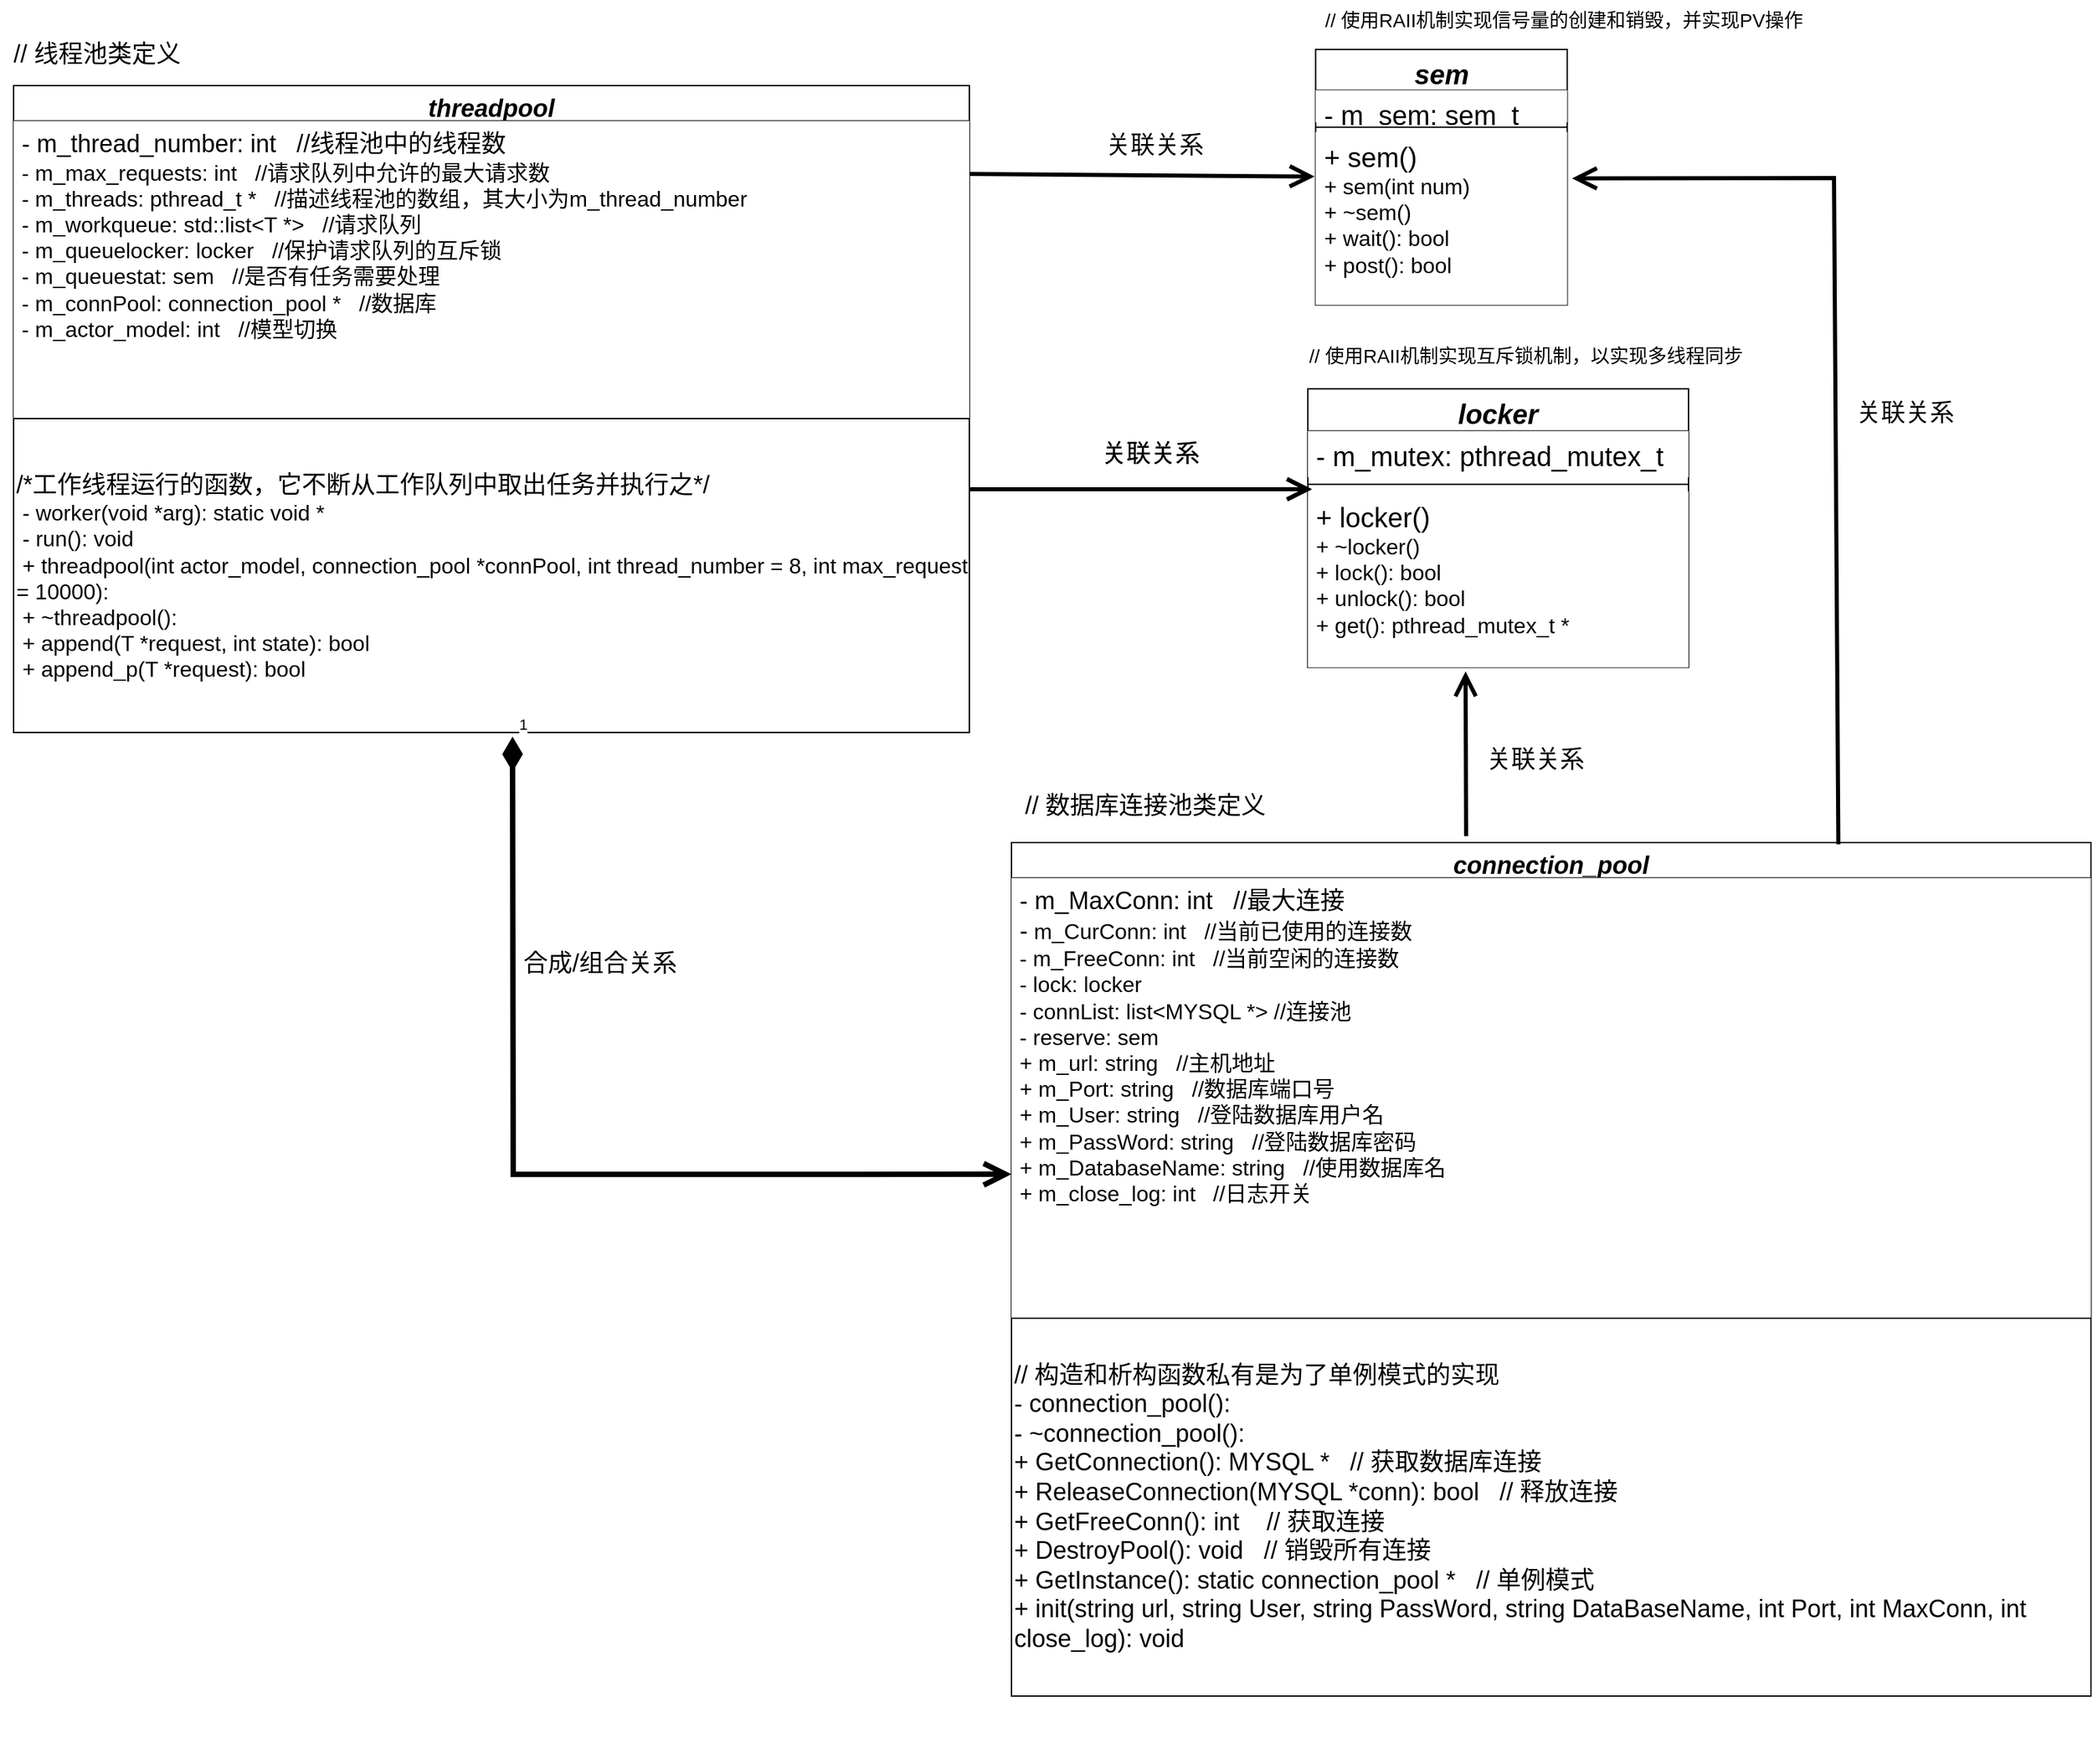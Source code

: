 <mxfile version="24.1.0" type="device">
  <diagram id="XkLgqCAv8x0d3-E4Erp8" name="threadpool.h">
    <mxGraphModel dx="2995" dy="1818" grid="0" gridSize="10" guides="1" tooltips="1" connect="1" arrows="1" fold="1" page="1" pageScale="1" pageWidth="3300" pageHeight="2339" background="#FFFFFF" math="0" shadow="0">
      <root>
        <mxCell id="0" />
        <mxCell id="1" parent="0" />
        <mxCell id="VYtjbIEFMLEIHyW4JVhx-5" value="" style="group" parent="1" vertex="1" connectable="0">
          <mxGeometry x="831" y="124" width="713" height="516" as="geometry" />
        </mxCell>
        <mxCell id="XqGdemayxkRtgshSwvwm-5" value="&lt;font style=&quot;font-size: 18px;&quot;&gt;// 线程池类定义&lt;/font&gt;" style="text;html=1;align=center;verticalAlign=middle;resizable=0;points=[];autosize=1;strokeColor=none;fillColor=none;" parent="VYtjbIEFMLEIHyW4JVhx-5" vertex="1">
          <mxGeometry width="141" height="34" as="geometry" />
        </mxCell>
        <mxCell id="XqGdemayxkRtgshSwvwm-9" value="&lt;font style=&quot;font-size: 18px;&quot;&gt;&lt;i&gt;threadpool&lt;/i&gt;&lt;/font&gt;" style="swimlane;fontStyle=1;align=center;verticalAlign=top;childLayout=stackLayout;horizontal=1;startSize=26;horizontalStack=0;resizeParent=1;resizeParentMax=0;resizeLast=0;collapsible=1;marginBottom=0;whiteSpace=wrap;html=1;" parent="VYtjbIEFMLEIHyW4JVhx-5" vertex="1">
          <mxGeometry x="10" y="40" width="703" height="476" as="geometry" />
        </mxCell>
        <mxCell id="XqGdemayxkRtgshSwvwm-10" value="&lt;div&gt;&lt;font style=&quot;font-size: 18px;&quot;&gt;&lt;font style=&quot;&quot;&gt;-&amp;nbsp;&lt;/font&gt;&lt;span style=&quot;background-color: initial;&quot;&gt;m_thread_number:&amp;nbsp;&lt;/span&gt;&lt;span style=&quot;background-color: initial;&quot;&gt;int&amp;nbsp; &amp;nbsp;//线程池中的线程数&lt;/span&gt;&lt;/font&gt;&lt;/div&gt;&lt;div&gt;&lt;font size=&quot;3&quot;&gt;-&amp;nbsp;&lt;span style=&quot;background-color: initial;&quot;&gt;m_max_requests:&amp;nbsp;&lt;/span&gt;&lt;span style=&quot;background-color: initial;&quot;&gt;int&amp;nbsp; &amp;nbsp;//请求队列中允许的最大请求数&lt;/span&gt;&lt;/font&gt;&lt;/div&gt;&lt;div&gt;&lt;font size=&quot;3&quot;&gt;-&amp;nbsp;&lt;/font&gt;&lt;span style=&quot;font-size: medium; background-color: initial;&quot;&gt;m_threads:&amp;nbsp;&lt;/span&gt;&lt;span style=&quot;font-size: medium; background-color: initial;&quot;&gt;pthread_t *&amp;nbsp; &amp;nbsp;//描述线程池的数组，其大小为m_thread_number&lt;/span&gt;&lt;/div&gt;&lt;div&gt;&lt;font size=&quot;3&quot;&gt;-&amp;nbsp;&lt;/font&gt;&lt;span style=&quot;font-size: medium; background-color: initial;&quot;&gt;m_workqueue:&amp;nbsp;&lt;/span&gt;&lt;span style=&quot;font-size: medium; background-color: initial;&quot;&gt;std::list&amp;lt;T *&amp;gt;&amp;nbsp; &amp;nbsp;//请求队列&lt;/span&gt;&lt;/div&gt;&lt;div&gt;&lt;font size=&quot;3&quot;&gt;-&amp;nbsp;&lt;/font&gt;&lt;span style=&quot;font-size: medium; background-color: initial;&quot;&gt;m_queuelocker:&lt;/span&gt;&lt;span style=&quot;font-size: medium; background-color: initial;&quot;&gt;&amp;nbsp;locker&amp;nbsp; &amp;nbsp;//保护请求队列的互斥锁&lt;/span&gt;&lt;/div&gt;&lt;div&gt;&lt;font size=&quot;3&quot;&gt;-&amp;nbsp;&lt;/font&gt;&lt;span style=&quot;font-size: medium; background-color: initial;&quot;&gt;m_queuestat:&lt;/span&gt;&lt;span style=&quot;font-size: medium; background-color: initial;&quot;&gt;&amp;nbsp;sem&amp;nbsp; &amp;nbsp;//是否有任务需要处理&lt;/span&gt;&lt;/div&gt;&lt;div&gt;&lt;font size=&quot;3&quot;&gt;-&amp;nbsp;&lt;/font&gt;&lt;span style=&quot;font-size: medium; background-color: initial;&quot;&gt;m_connPool:&lt;/span&gt;&lt;span style=&quot;font-size: medium; background-color: initial;&quot;&gt;&amp;nbsp;connection_pool *&amp;nbsp; &amp;nbsp;//数据库&lt;/span&gt;&lt;/div&gt;&lt;div&gt;&lt;font size=&quot;3&quot;&gt;-&amp;nbsp;&lt;/font&gt;&lt;span style=&quot;font-size: medium; background-color: initial;&quot;&gt;m_actor_model:&amp;nbsp;&lt;/span&gt;&lt;span style=&quot;font-size: medium; background-color: initial;&quot;&gt;int&amp;nbsp; &amp;nbsp;//模型切换&lt;/span&gt;&lt;/div&gt;" style="text;strokeColor=none;fillColor=default;align=left;verticalAlign=top;spacingLeft=4;spacingRight=4;overflow=hidden;rotatable=0;points=[[0,0.5],[1,0.5]];portConstraint=eastwest;whiteSpace=wrap;html=1;" parent="XqGdemayxkRtgshSwvwm-9" vertex="1">
          <mxGeometry y="26" width="703" height="219" as="geometry" />
        </mxCell>
        <mxCell id="VYtjbIEFMLEIHyW4JVhx-3" value="&lt;div&gt;&lt;font style=&quot;font-size: 18px;&quot;&gt;/*工作线程运行的函数，它不断从工作队列中取出任务并执行之*/&lt;/font&gt;&lt;/div&gt;&lt;div&gt;&lt;font size=&quot;3&quot;&gt;&amp;nbsp;- worker(void *arg):&amp;nbsp;&lt;/font&gt;&lt;span style=&quot;font-size: medium; background-color: initial;&quot;&gt;static void *&lt;/span&gt;&lt;/div&gt;&lt;div style=&quot;&quot;&gt;&lt;font size=&quot;3&quot;&gt;&amp;nbsp;- run():&amp;nbsp;&lt;/font&gt;&lt;span style=&quot;font-size: medium; background-color: initial;&quot;&gt;void&lt;/span&gt;&lt;/div&gt;&lt;div style=&quot;&quot;&gt;&lt;font size=&quot;3&quot;&gt;&lt;div&gt;&amp;nbsp;+ threadpool(int actor_model, connection_pool *connPool, int thread_number = 8, int max_request = 10000):&amp;nbsp;&lt;/div&gt;&lt;div&gt;&amp;nbsp;+ ~threadpool():&amp;nbsp;&lt;/div&gt;&lt;div&gt;&amp;nbsp;+ append(T *request, int state):&amp;nbsp;&lt;span style=&quot;background-color: initial;&quot;&gt;bool&lt;/span&gt;&lt;span style=&quot;background-color: initial;&quot;&gt;&amp;nbsp;&lt;/span&gt;&lt;/div&gt;&lt;/font&gt;&lt;font size=&quot;3&quot;&gt;&lt;div&gt;&amp;nbsp;+ append_p(T *request):&amp;nbsp;&lt;span style=&quot;background-color: initial;&quot;&gt;bool&lt;/span&gt;&lt;span style=&quot;background-color: initial;&quot;&gt;&amp;nbsp;&lt;/span&gt;&lt;/div&gt;&lt;/font&gt;&lt;/div&gt;" style="html=1;whiteSpace=wrap;align=left;" parent="XqGdemayxkRtgshSwvwm-9" vertex="1">
          <mxGeometry y="245" width="703" height="231" as="geometry" />
        </mxCell>
        <mxCell id="WSQFg_8fGxmqORD7pmme-1" value="" style="group" parent="1" vertex="1" connectable="0">
          <mxGeometry x="1791" y="101" width="293" height="218" as="geometry" />
        </mxCell>
        <mxCell id="WSQFg_8fGxmqORD7pmme-2" value="&lt;font style=&quot;font-size: 14px;&quot;&gt;// 使用RAII机制实现信号量的创建和销毁，并实现PV操作&lt;/font&gt;" style="text;html=1;align=center;verticalAlign=middle;resizable=0;points=[];autosize=1;strokeColor=none;fillColor=none;" parent="WSQFg_8fGxmqORD7pmme-1" vertex="1">
          <mxGeometry width="380" height="30" as="geometry" />
        </mxCell>
        <mxCell id="WSQFg_8fGxmqORD7pmme-3" value="&lt;font style=&quot;font-size: 20px;&quot;&gt;&lt;i&gt;sem&lt;/i&gt;&lt;/font&gt;" style="swimlane;fontStyle=1;align=center;verticalAlign=top;childLayout=stackLayout;horizontal=1;startSize=30;horizontalStack=0;resizeParent=1;resizeParentMax=0;resizeLast=0;collapsible=1;marginBottom=0;whiteSpace=wrap;html=1;" parent="WSQFg_8fGxmqORD7pmme-1" vertex="1">
          <mxGeometry x="7.711" y="36.333" width="185.053" height="188.05" as="geometry" />
        </mxCell>
        <mxCell id="WSQFg_8fGxmqORD7pmme-4" value="&lt;font style=&quot;font-size: 20px;&quot;&gt;- m_sem: sem_t&lt;/font&gt;" style="text;strokeColor=none;fillColor=default;align=left;verticalAlign=top;spacingLeft=4;spacingRight=4;overflow=hidden;rotatable=0;points=[[0,0.5],[1,0.5]];portConstraint=eastwest;whiteSpace=wrap;html=1;" parent="WSQFg_8fGxmqORD7pmme-3" vertex="1">
          <mxGeometry y="30" width="185.053" height="23.617" as="geometry" />
        </mxCell>
        <mxCell id="WSQFg_8fGxmqORD7pmme-5" value="" style="line;strokeWidth=1;fillColor=default;align=left;verticalAlign=middle;spacingTop=-1;spacingLeft=3;spacingRight=3;rotatable=0;labelPosition=right;points=[];portConstraint=eastwest;strokeColor=inherit;" parent="WSQFg_8fGxmqORD7pmme-3" vertex="1">
          <mxGeometry y="53.617" width="185.053" height="7.267" as="geometry" />
        </mxCell>
        <mxCell id="CIj_1EumNB4_XmNTMMSo-14" value="&lt;font style=&quot;font-size: 20px;&quot;&gt;+ sem()&lt;/font&gt;&lt;div&gt;&lt;font size=&quot;3&quot;&gt;+ sem(int num)&lt;/font&gt;&lt;/div&gt;&lt;div&gt;&lt;font size=&quot;3&quot;&gt;+ ~sem()&lt;/font&gt;&lt;/div&gt;&lt;div&gt;&lt;font size=&quot;3&quot;&gt;+ wait(): bool&lt;/font&gt;&lt;/div&gt;&lt;div&gt;&lt;font size=&quot;3&quot;&gt;+ post(): bool&lt;/font&gt;&lt;/div&gt;" style="text;strokeColor=none;fillColor=default;align=left;verticalAlign=top;spacingLeft=4;spacingRight=4;overflow=hidden;rotatable=0;points=[[0,0.5],[1,0.5]];portConstraint=eastwest;whiteSpace=wrap;html=1;" parent="WSQFg_8fGxmqORD7pmme-3" vertex="1">
          <mxGeometry y="60.883" width="185.053" height="127.167" as="geometry" />
        </mxCell>
        <mxCell id="CIj_1EumNB4_XmNTMMSo-1" value="" style="group" parent="1" vertex="1" connectable="0">
          <mxGeometry x="1793" y="348" width="330" height="239.167" as="geometry" />
        </mxCell>
        <mxCell id="CIj_1EumNB4_XmNTMMSo-2" value="&lt;font style=&quot;font-size: 20px;&quot;&gt;&lt;i&gt;locker&lt;/i&gt;&lt;/font&gt;" style="swimlane;fontStyle=1;align=center;verticalAlign=top;childLayout=stackLayout;horizontal=1;startSize=31;horizontalStack=0;resizeParent=1;resizeParentMax=0;resizeLast=0;collapsible=1;marginBottom=0;whiteSpace=wrap;html=1;" parent="CIj_1EumNB4_XmNTMMSo-1" vertex="1">
          <mxGeometry y="39.167" width="280" height="205.004" as="geometry" />
        </mxCell>
        <mxCell id="CIj_1EumNB4_XmNTMMSo-3" value="&lt;font style=&quot;font-size: 20px;&quot;&gt;- m_mutex: pthread_mutex_t&lt;/font&gt;" style="text;strokeColor=none;fillColor=default;align=left;verticalAlign=top;spacingLeft=4;spacingRight=4;overflow=hidden;rotatable=0;points=[[0,0.5],[1,0.5]];portConstraint=eastwest;whiteSpace=wrap;html=1;" parent="CIj_1EumNB4_XmNTMMSo-2" vertex="1">
          <mxGeometry y="31" width="280" height="34" as="geometry" />
        </mxCell>
        <mxCell id="CIj_1EumNB4_XmNTMMSo-4" value="" style="line;strokeWidth=1;fillColor=none;align=left;verticalAlign=middle;spacingTop=-1;spacingLeft=3;spacingRight=3;rotatable=0;labelPosition=right;points=[];portConstraint=eastwest;strokeColor=inherit;" parent="CIj_1EumNB4_XmNTMMSo-2" vertex="1">
          <mxGeometry y="65" width="280" height="10.444" as="geometry" />
        </mxCell>
        <mxCell id="CIj_1EumNB4_XmNTMMSo-5" value="&lt;font style=&quot;font-size: 20px;&quot;&gt;+ locker()&lt;/font&gt;&lt;div&gt;&lt;font size=&quot;3&quot;&gt;+ ~locker()&lt;/font&gt;&lt;/div&gt;&lt;div&gt;&lt;font size=&quot;3&quot;&gt;+ lock(): bool&lt;/font&gt;&lt;/div&gt;&lt;div&gt;&lt;font size=&quot;3&quot;&gt;+ unlock(): bool&lt;/font&gt;&lt;/div&gt;&lt;div&gt;&lt;font size=&quot;3&quot;&gt;+ get(): pthread_mutex_t *&lt;/font&gt;&lt;/div&gt;" style="text;strokeColor=none;fillColor=default;align=left;verticalAlign=top;spacingLeft=4;spacingRight=4;overflow=hidden;rotatable=0;points=[[0,0.5],[1,0.5]];portConstraint=eastwest;whiteSpace=wrap;html=1;" parent="CIj_1EumNB4_XmNTMMSo-2" vertex="1">
          <mxGeometry y="75.444" width="280" height="129.56" as="geometry" />
        </mxCell>
        <mxCell id="CIj_1EumNB4_XmNTMMSo-6" value="&lt;font style=&quot;font-size: 14px;&quot;&gt;// 使用RAII机制实现互斥锁机制，以实现多线程同步&lt;/font&gt;" style="text;html=1;align=center;verticalAlign=middle;resizable=0;points=[];autosize=1;strokeColor=none;fillColor=none;" parent="CIj_1EumNB4_XmNTMMSo-1" vertex="1">
          <mxGeometry x="-10" width="340" height="30" as="geometry" />
        </mxCell>
        <mxCell id="CIj_1EumNB4_XmNTMMSo-12" value="" style="group" parent="1" vertex="1" connectable="0">
          <mxGeometry x="1565" y="677" width="804" height="721" as="geometry" />
        </mxCell>
        <mxCell id="CIj_1EumNB4_XmNTMMSo-7" value="" style="group" parent="CIj_1EumNB4_XmNTMMSo-12" vertex="1" connectable="0">
          <mxGeometry y="4" width="804" height="717" as="geometry" />
        </mxCell>
        <mxCell id="CIj_1EumNB4_XmNTMMSo-9" value="&lt;font style=&quot;font-size: 18px;&quot;&gt;&lt;i&gt;connection_pool&lt;/i&gt;&lt;/font&gt;" style="swimlane;fontStyle=1;align=center;verticalAlign=top;childLayout=stackLayout;horizontal=1;startSize=26;horizontalStack=0;resizeParent=1;resizeParentMax=0;resizeLast=0;collapsible=1;marginBottom=0;whiteSpace=wrap;html=1;" parent="CIj_1EumNB4_XmNTMMSo-7" vertex="1">
          <mxGeometry x="10" y="40" width="794" height="628" as="geometry" />
        </mxCell>
        <mxCell id="CIj_1EumNB4_XmNTMMSo-10" value="&lt;div&gt;&lt;font style=&quot;font-size: 18px;&quot;&gt;- m_MaxConn:&amp;nbsp;&lt;/font&gt;&lt;span style=&quot;font-size: 18px; background-color: initial;&quot;&gt;int&amp;nbsp;&lt;/span&gt;&lt;span style=&quot;font-size: 18px; background-color: initial;&quot;&gt;&amp;nbsp;&amp;nbsp;//最大连接&lt;/span&gt;&lt;/div&gt;&lt;div&gt;&lt;span style=&quot;background-color: initial; font-size: 18px;&quot;&gt;-&lt;/span&gt;&lt;span style=&quot;font-size: medium; background-color: initial;&quot;&gt; m_CurConn:&amp;nbsp;&lt;/span&gt;&lt;span style=&quot;font-size: medium; background-color: initial;&quot;&gt;int&amp;nbsp;&lt;/span&gt;&lt;span style=&quot;background-color: initial; font-size: medium;&quot;&gt;&amp;nbsp;&amp;nbsp;//当前已使用的连接数&lt;/span&gt;&lt;/div&gt;&lt;div&gt;&lt;span style=&quot;white-space: normal;&quot;&gt;&lt;font size=&quot;3&quot;&gt;- m_FreeConn:&amp;nbsp;&lt;/font&gt;&lt;/span&gt;&lt;span style=&quot;font-size: medium; background-color: initial;&quot;&gt;int&lt;/span&gt;&lt;span style=&quot;font-size: medium; background-color: initial;&quot;&gt;&amp;nbsp; &amp;nbsp;//当前空闲的连接数&lt;/span&gt;&lt;/div&gt;&lt;div&gt;&lt;span style=&quot;white-space: normal;&quot;&gt;&lt;font size=&quot;3&quot;&gt;- lock:&amp;nbsp;&lt;/font&gt;&lt;/span&gt;&lt;span style=&quot;font-size: medium; background-color: initial;&quot;&gt;locker&lt;/span&gt;&lt;/div&gt;&lt;div&gt;&lt;span style=&quot;white-space: normal;&quot;&gt;&lt;font size=&quot;3&quot;&gt;- connList:&amp;nbsp;&lt;/font&gt;&lt;/span&gt;&lt;span style=&quot;font-size: medium; background-color: initial;&quot;&gt;list&amp;lt;MYSQL *&amp;gt;&lt;/span&gt;&lt;span style=&quot;font-size: medium; background-color: initial;&quot;&gt;&amp;nbsp;//连接池&lt;/span&gt;&lt;/div&gt;&lt;div&gt;&lt;span style=&quot;white-space: normal;&quot;&gt;&lt;font size=&quot;3&quot;&gt;- reserve:&amp;nbsp;&lt;/font&gt;&lt;/span&gt;&lt;span style=&quot;font-size: medium; background-color: initial;&quot;&gt;sem&lt;/span&gt;&lt;/div&gt;&lt;div&gt;&lt;span style=&quot;background-color: initial;&quot;&gt;&lt;font size=&quot;3&quot;&gt;&lt;div style=&quot;&quot;&gt;+ m_url:&amp;nbsp;&lt;span style=&quot;background-color: initial;&quot;&gt;string&amp;nbsp; &amp;nbsp;&lt;/span&gt;&lt;span style=&quot;background-color: initial;&quot;&gt;//主机地址&lt;/span&gt;&lt;/div&gt;&lt;/font&gt;&lt;/span&gt;&lt;span style=&quot;background-color: initial;&quot;&gt;&lt;font size=&quot;3&quot;&gt;&lt;div style=&quot;&quot;&gt;+ m_Port:&lt;span style=&quot;background-color: initial;&quot;&gt;&amp;nbsp;&lt;/span&gt;&lt;span style=&quot;background-color: initial;&quot;&gt;string&amp;nbsp; &amp;nbsp;&lt;/span&gt;&lt;span style=&quot;background-color: initial;&quot;&gt;//数据库端口号&lt;/span&gt;&lt;/div&gt;&lt;/font&gt;&lt;/span&gt;&lt;span style=&quot;background-color: initial;&quot;&gt;&lt;font size=&quot;3&quot;&gt;&lt;div style=&quot;&quot;&gt;+ m_User:&amp;nbsp;&lt;span style=&quot;background-color: initial;&quot;&gt;string&amp;nbsp; &amp;nbsp;&lt;/span&gt;&lt;span style=&quot;background-color: initial;&quot;&gt;//登陆数据库用户名&lt;/span&gt;&lt;/div&gt;&lt;/font&gt;&lt;/span&gt;&lt;span style=&quot;background-color: initial;&quot;&gt;&lt;font size=&quot;3&quot;&gt;&lt;div style=&quot;&quot;&gt;+ m_PassWord:&amp;nbsp;&lt;span style=&quot;background-color: initial;&quot;&gt;string&amp;nbsp; &amp;nbsp;&lt;/span&gt;&lt;span style=&quot;background-color: initial;&quot;&gt;//登陆数据库密码&lt;/span&gt;&lt;/div&gt;&lt;/font&gt;&lt;/span&gt;&lt;span style=&quot;background-color: initial;&quot;&gt;&lt;font size=&quot;3&quot;&gt;&lt;div style=&quot;&quot;&gt;+ m_DatabaseName:&amp;nbsp;&lt;span style=&quot;background-color: initial;&quot;&gt;string&lt;/span&gt;&lt;span style=&quot;background-color: initial;&quot;&gt;&amp;nbsp; &amp;nbsp;&lt;/span&gt;&lt;span style=&quot;background-color: initial;&quot;&gt;//使用数据库名&lt;/span&gt;&lt;/div&gt;&lt;/font&gt;&lt;/span&gt;&lt;span style=&quot;background-color: initial;&quot;&gt;&lt;font size=&quot;3&quot;&gt;&lt;div style=&quot;&quot;&gt;+ m_close_log:&amp;nbsp;&lt;span style=&quot;background-color: initial;&quot;&gt;int&lt;/span&gt;&lt;span style=&quot;background-color: initial; white-space: pre;&quot;&gt;&#x9;&lt;/span&gt;&lt;span style=&quot;background-color: initial;&quot;&gt;//日志开关&lt;/span&gt;&lt;/div&gt;&lt;/font&gt;&lt;/span&gt;&lt;/div&gt;" style="text;strokeColor=none;fillColor=default;align=left;verticalAlign=top;spacingLeft=4;spacingRight=4;overflow=hidden;rotatable=0;points=[[0,0.5],[1,0.5]];portConstraint=eastwest;whiteSpace=wrap;html=1;" parent="CIj_1EumNB4_XmNTMMSo-9" vertex="1">
          <mxGeometry y="26" width="794" height="324" as="geometry" />
        </mxCell>
        <mxCell id="CIj_1EumNB4_XmNTMMSo-11" value="&lt;div&gt;&lt;span style=&quot;font-size: 18px;&quot;&gt;// 构造和析构函数私有是为了单例模式的实现&lt;/span&gt;&lt;/div&gt;&lt;div&gt;&lt;span style=&quot;font-size: 18px;&quot;&gt;- connection_pool():&amp;nbsp;&lt;/span&gt;&lt;/div&gt;&lt;div&gt;&lt;span style=&quot;font-size: 18px;&quot;&gt;- ~connection_pool():&lt;/span&gt;&lt;/div&gt;&lt;div&gt;&lt;div style=&quot;&quot;&gt;&lt;span style=&quot;font-size: 18px;&quot;&gt;+ GetConnection():&amp;nbsp;&lt;/span&gt;&lt;span style=&quot;font-size: 18px; background-color: initial;&quot;&gt;MYSQL *&amp;nbsp; &amp;nbsp;&lt;/span&gt;&lt;span style=&quot;font-size: 18px; background-color: initial;&quot;&gt;// 获取数据库连接&lt;/span&gt;&lt;/div&gt;&lt;div style=&quot;&quot;&gt;&lt;span style=&quot;font-size: 18px;&quot;&gt;+ ReleaseConnection(MYSQL *conn):&amp;nbsp;&lt;/span&gt;&lt;span style=&quot;font-size: 18px; background-color: initial;&quot;&gt;bool&amp;nbsp; &amp;nbsp;&lt;/span&gt;&lt;span style=&quot;font-size: 18px; background-color: initial;&quot;&gt;// 释放连接&lt;/span&gt;&lt;/div&gt;&lt;div style=&quot;&quot;&gt;&lt;span style=&quot;font-size: 18px;&quot;&gt;+ GetFreeConn():&amp;nbsp;&lt;/span&gt;&lt;span style=&quot;font-size: 18px; background-color: initial;&quot;&gt;int&lt;/span&gt;&lt;span style=&quot;font-size: 18px; background-color: initial;&quot;&gt;&amp;nbsp; &amp;nbsp;&amp;nbsp;&lt;/span&gt;&lt;span style=&quot;font-size: 18px; background-color: initial;&quot;&gt;// 获取连接&lt;/span&gt;&lt;/div&gt;&lt;div style=&quot;&quot;&gt;&lt;span style=&quot;font-size: 18px;&quot;&gt;+ DestroyPool():&amp;nbsp;&lt;/span&gt;&lt;span style=&quot;font-size: 18px; background-color: initial;&quot;&gt;void&amp;nbsp; &amp;nbsp;&lt;/span&gt;&lt;span style=&quot;font-size: 18px; background-color: initial;&quot;&gt;// 销毁所有连接&lt;/span&gt;&lt;/div&gt;&lt;div style=&quot;&quot;&gt;&lt;span style=&quot;font-size: 18px;&quot;&gt;+ GetInstance():&amp;nbsp;&lt;/span&gt;&lt;span style=&quot;font-size: 18px; background-color: initial;&quot;&gt;static connection_pool *&lt;/span&gt;&lt;span style=&quot;background-color: initial; font-size: 18px;&quot;&gt;&amp;nbsp;&amp;nbsp;&lt;/span&gt;&lt;span style=&quot;background-color: initial; font-size: 18px;&quot;&gt;&amp;nbsp;&lt;/span&gt;&lt;span style=&quot;background-color: initial; font-size: 18px;&quot;&gt;// 单例模式&lt;/span&gt;&lt;/div&gt;&lt;div style=&quot;&quot;&gt;&lt;span style=&quot;font-size: 18px;&quot;&gt;+ init(string url, string User, string PassWord, string DataBaseName, int Port, int MaxConn, int close_log):&amp;nbsp;&lt;/span&gt;&lt;span style=&quot;font-size: 18px; background-color: initial;&quot;&gt;void&lt;/span&gt;&lt;/div&gt;&lt;/div&gt;" style="html=1;whiteSpace=wrap;align=left;" parent="CIj_1EumNB4_XmNTMMSo-9" vertex="1">
          <mxGeometry y="350" width="794" height="278" as="geometry" />
        </mxCell>
        <mxCell id="CIj_1EumNB4_XmNTMMSo-33" value="" style="endArrow=open;endFill=1;endSize=12;html=1;rounded=0;strokeWidth=3;entryX=-0.005;entryY=0.657;entryDx=0;entryDy=0;entryPerimeter=0;" parent="CIj_1EumNB4_XmNTMMSo-7" edge="1">
          <mxGeometry width="160" relative="1" as="geometry">
            <mxPoint x="344.4" y="35.27" as="sourcePoint" />
            <mxPoint x="344" y="-85.998" as="targetPoint" />
          </mxGeometry>
        </mxCell>
        <mxCell id="CIj_1EumNB4_XmNTMMSo-8" value="&lt;font style=&quot;font-size: 18px;&quot;&gt;// 数据库连接池类定义&lt;/font&gt;" style="text;html=1;align=center;verticalAlign=middle;resizable=0;points=[];autosize=1;strokeColor=none;fillColor=none;" parent="CIj_1EumNB4_XmNTMMSo-12" vertex="1">
          <mxGeometry x="10" width="195" height="34" as="geometry" />
        </mxCell>
        <mxCell id="CIj_1EumNB4_XmNTMMSo-24" value="" style="group" parent="1" vertex="1" connectable="0">
          <mxGeometry x="1544" y="191" width="181" height="38" as="geometry" />
        </mxCell>
        <mxCell id="CIj_1EumNB4_XmNTMMSo-20" value="" style="endArrow=open;endFill=1;endSize=12;html=1;rounded=0;entryX=-0.004;entryY=0.257;entryDx=0;entryDy=0;entryPerimeter=0;strokeWidth=3;" parent="CIj_1EumNB4_XmNTMMSo-24" target="CIj_1EumNB4_XmNTMMSo-14" edge="1">
          <mxGeometry width="160" relative="1" as="geometry">
            <mxPoint y="38" as="sourcePoint" />
            <mxPoint x="160" y="38" as="targetPoint" />
          </mxGeometry>
        </mxCell>
        <mxCell id="CIj_1EumNB4_XmNTMMSo-22" value="&lt;font style=&quot;font-size: 18px;&quot;&gt;关联关系&lt;/font&gt;" style="text;html=1;align=center;verticalAlign=middle;resizable=0;points=[];autosize=1;strokeColor=none;fillColor=none;" parent="CIj_1EumNB4_XmNTMMSo-24" vertex="1">
          <mxGeometry x="91" width="90" height="34" as="geometry" />
        </mxCell>
        <mxCell id="CIj_1EumNB4_XmNTMMSo-25" value="" style="group" parent="1" vertex="1" connectable="0">
          <mxGeometry x="1544" y="418" width="252" height="43" as="geometry" />
        </mxCell>
        <mxCell id="CIj_1EumNB4_XmNTMMSo-21" value="" style="endArrow=open;endFill=1;endSize=12;html=1;rounded=0;strokeWidth=3;" parent="CIj_1EumNB4_XmNTMMSo-25" edge="1">
          <mxGeometry width="160" relative="1" as="geometry">
            <mxPoint y="43" as="sourcePoint" />
            <mxPoint x="252" y="43" as="targetPoint" />
          </mxGeometry>
        </mxCell>
        <mxCell id="CIj_1EumNB4_XmNTMMSo-23" value="&lt;font style=&quot;font-size: 18px;&quot;&gt;关联关系&lt;/font&gt;" style="text;html=1;align=center;verticalAlign=middle;resizable=0;points=[];autosize=1;strokeColor=none;fillColor=none;" parent="CIj_1EumNB4_XmNTMMSo-25" vertex="1">
          <mxGeometry x="88" width="90" height="34" as="geometry" />
        </mxCell>
        <mxCell id="CIj_1EumNB4_XmNTMMSo-27" value="" style="group" parent="1" vertex="1" connectable="0">
          <mxGeometry x="1544" y="418" width="252" height="43" as="geometry" />
        </mxCell>
        <mxCell id="CIj_1EumNB4_XmNTMMSo-28" value="" style="endArrow=open;endFill=1;endSize=12;html=1;rounded=0;strokeWidth=3;" parent="CIj_1EumNB4_XmNTMMSo-27" edge="1">
          <mxGeometry width="160" relative="1" as="geometry">
            <mxPoint y="43" as="sourcePoint" />
            <mxPoint x="252" y="43" as="targetPoint" />
          </mxGeometry>
        </mxCell>
        <mxCell id="CIj_1EumNB4_XmNTMMSo-29" value="&lt;font style=&quot;font-size: 18px;&quot;&gt;关联关系&lt;/font&gt;" style="text;html=1;align=center;verticalAlign=middle;resizable=0;points=[];autosize=1;strokeColor=none;fillColor=none;" parent="CIj_1EumNB4_XmNTMMSo-27" vertex="1">
          <mxGeometry x="88" width="90" height="34" as="geometry" />
        </mxCell>
        <mxCell id="CIj_1EumNB4_XmNTMMSo-34" value="&lt;font style=&quot;font-size: 18px;&quot;&gt;关联关系&lt;/font&gt;" style="text;html=1;align=center;verticalAlign=middle;resizable=0;points=[];autosize=1;strokeColor=none;fillColor=none;" parent="1" vertex="1">
          <mxGeometry x="1915" y="643" width="90" height="34" as="geometry" />
        </mxCell>
        <mxCell id="CIj_1EumNB4_XmNTMMSo-35" value="" style="endArrow=open;endFill=1;endSize=12;html=1;rounded=0;strokeWidth=3;entryX=1.019;entryY=0.268;entryDx=0;entryDy=0;entryPerimeter=0;exitX=0.766;exitY=0.002;exitDx=0;exitDy=0;exitPerimeter=0;" parent="1" source="CIj_1EumNB4_XmNTMMSo-9" target="CIj_1EumNB4_XmNTMMSo-14" edge="1">
          <mxGeometry width="160" relative="1" as="geometry">
            <mxPoint x="2183" y="709" as="sourcePoint" />
            <mxPoint x="2200" y="185.002" as="targetPoint" />
            <Array as="points">
              <mxPoint x="2180" y="232" />
            </Array>
          </mxGeometry>
        </mxCell>
        <mxCell id="CIj_1EumNB4_XmNTMMSo-36" value="&lt;font style=&quot;font-size: 18px;&quot;&gt;关联关系&lt;/font&gt;" style="text;html=1;align=center;verticalAlign=middle;resizable=0;points=[];autosize=1;strokeColor=none;fillColor=none;" parent="1" vertex="1">
          <mxGeometry x="2187" y="388" width="90" height="34" as="geometry" />
        </mxCell>
        <mxCell id="r_OrvJAJa1cCzyKYZAMF-3" value="1" style="endArrow=open;html=1;endSize=12;startArrow=diamondThin;startSize=14;startFill=1;edgeStyle=orthogonalEdgeStyle;align=left;verticalAlign=bottom;rounded=0;entryX=0;entryY=0.673;entryDx=0;entryDy=0;entryPerimeter=0;strokeWidth=4;" parent="1" target="CIj_1EumNB4_XmNTMMSo-10" edge="1">
          <mxGeometry x="-1" y="3" relative="1" as="geometry">
            <mxPoint x="1208" y="643" as="sourcePoint" />
            <mxPoint x="1557" y="961" as="targetPoint" />
          </mxGeometry>
        </mxCell>
        <mxCell id="r_OrvJAJa1cCzyKYZAMF-4" value="&lt;font style=&quot;font-size: 18px;&quot;&gt;合成/组合关系&lt;/font&gt;" style="text;html=1;align=center;verticalAlign=middle;resizable=0;points=[];autosize=1;strokeColor=none;fillColor=none;" parent="1" vertex="1">
          <mxGeometry x="1206" y="793" width="131" height="34" as="geometry" />
        </mxCell>
      </root>
    </mxGraphModel>
  </diagram>
</mxfile>
